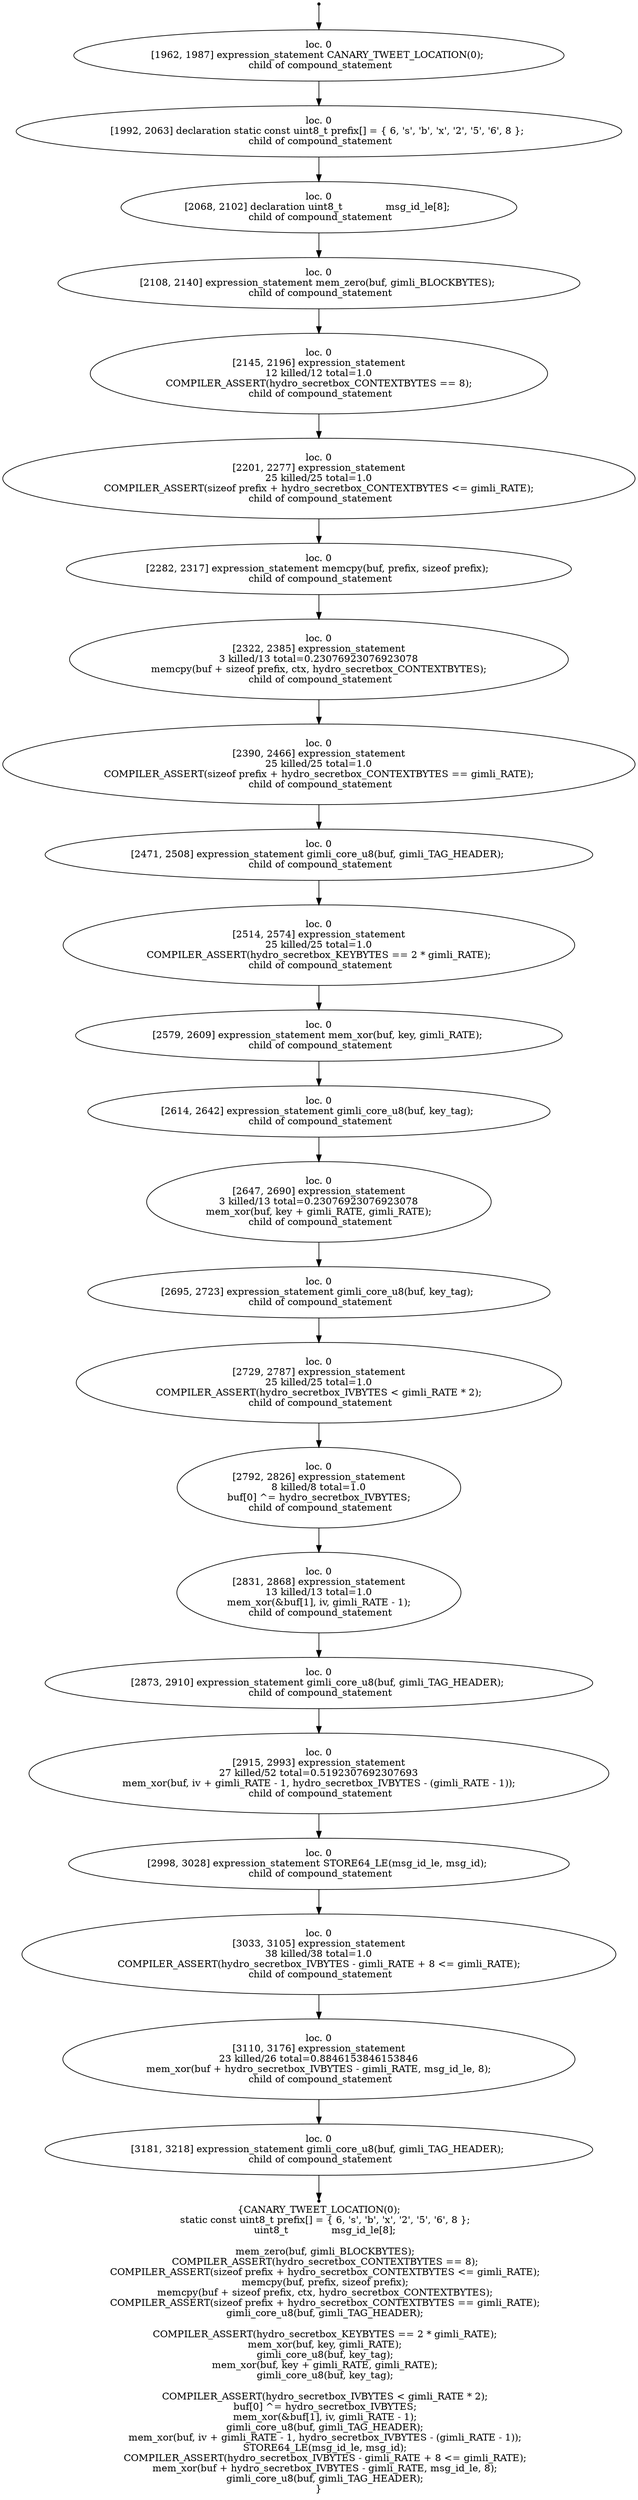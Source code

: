 digraph hydro_secretbox_setup_3 {
	initial [shape=point]
	initial -> "loc. 0
[1962, 1987] expression_statement CANARY_TWEET_LOCATION(0); 
 child of compound_statement"
	final [shape=point]
	"loc. 0
[3181, 3218] expression_statement gimli_core_u8(buf, gimli_TAG_HEADER); 
 child of compound_statement" -> final
	"loc. 0
[1962, 1987] expression_statement CANARY_TWEET_LOCATION(0); 
 child of compound_statement"
	"loc. 0
[1962, 1987] expression_statement CANARY_TWEET_LOCATION(0); 
 child of compound_statement" -> "loc. 0
[1992, 2063] declaration static const uint8_t prefix[] = { 6, 's', 'b', 'x', '2', '5', '6', 8 }; 
 child of compound_statement"
	"loc. 0
[1992, 2063] declaration static const uint8_t prefix[] = { 6, 's', 'b', 'x', '2', '5', '6', 8 }; 
 child of compound_statement"
	"loc. 0
[1992, 2063] declaration static const uint8_t prefix[] = { 6, 's', 'b', 'x', '2', '5', '6', 8 }; 
 child of compound_statement" -> "loc. 0
[2068, 2102] declaration uint8_t              msg_id_le[8]; 
 child of compound_statement"
	"loc. 0
[2068, 2102] declaration uint8_t              msg_id_le[8]; 
 child of compound_statement"
	"loc. 0
[2068, 2102] declaration uint8_t              msg_id_le[8]; 
 child of compound_statement" -> "loc. 0
[2108, 2140] expression_statement mem_zero(buf, gimli_BLOCKBYTES); 
 child of compound_statement"
	"loc. 0
[2108, 2140] expression_statement mem_zero(buf, gimli_BLOCKBYTES); 
 child of compound_statement"
	"loc. 0
[2108, 2140] expression_statement mem_zero(buf, gimli_BLOCKBYTES); 
 child of compound_statement" -> "loc. 0
[2145, 2196] expression_statement
12 killed/12 total=1.0
 COMPILER_ASSERT(hydro_secretbox_CONTEXTBYTES == 8); 
 child of compound_statement"
	"loc. 0
[2145, 2196] expression_statement
12 killed/12 total=1.0
 COMPILER_ASSERT(hydro_secretbox_CONTEXTBYTES == 8); 
 child of compound_statement"
	"loc. 0
[2145, 2196] expression_statement
12 killed/12 total=1.0
 COMPILER_ASSERT(hydro_secretbox_CONTEXTBYTES == 8); 
 child of compound_statement" -> "loc. 0
[2201, 2277] expression_statement
25 killed/25 total=1.0
 COMPILER_ASSERT(sizeof prefix + hydro_secretbox_CONTEXTBYTES <= gimli_RATE); 
 child of compound_statement"
	"loc. 0
[2201, 2277] expression_statement
25 killed/25 total=1.0
 COMPILER_ASSERT(sizeof prefix + hydro_secretbox_CONTEXTBYTES <= gimli_RATE); 
 child of compound_statement"
	"loc. 0
[2201, 2277] expression_statement
25 killed/25 total=1.0
 COMPILER_ASSERT(sizeof prefix + hydro_secretbox_CONTEXTBYTES <= gimli_RATE); 
 child of compound_statement" -> "loc. 0
[2282, 2317] expression_statement memcpy(buf, prefix, sizeof prefix); 
 child of compound_statement"
	"loc. 0
[2282, 2317] expression_statement memcpy(buf, prefix, sizeof prefix); 
 child of compound_statement"
	"loc. 0
[2282, 2317] expression_statement memcpy(buf, prefix, sizeof prefix); 
 child of compound_statement" -> "loc. 0
[2322, 2385] expression_statement
3 killed/13 total=0.23076923076923078
 memcpy(buf + sizeof prefix, ctx, hydro_secretbox_CONTEXTBYTES); 
 child of compound_statement"
	"loc. 0
[2322, 2385] expression_statement
3 killed/13 total=0.23076923076923078
 memcpy(buf + sizeof prefix, ctx, hydro_secretbox_CONTEXTBYTES); 
 child of compound_statement"
	"loc. 0
[2322, 2385] expression_statement
3 killed/13 total=0.23076923076923078
 memcpy(buf + sizeof prefix, ctx, hydro_secretbox_CONTEXTBYTES); 
 child of compound_statement" -> "loc. 0
[2390, 2466] expression_statement
25 killed/25 total=1.0
 COMPILER_ASSERT(sizeof prefix + hydro_secretbox_CONTEXTBYTES == gimli_RATE); 
 child of compound_statement"
	"loc. 0
[2390, 2466] expression_statement
25 killed/25 total=1.0
 COMPILER_ASSERT(sizeof prefix + hydro_secretbox_CONTEXTBYTES == gimli_RATE); 
 child of compound_statement"
	"loc. 0
[2390, 2466] expression_statement
25 killed/25 total=1.0
 COMPILER_ASSERT(sizeof prefix + hydro_secretbox_CONTEXTBYTES == gimli_RATE); 
 child of compound_statement" -> "loc. 0
[2471, 2508] expression_statement gimli_core_u8(buf, gimli_TAG_HEADER); 
 child of compound_statement"
	"loc. 0
[2471, 2508] expression_statement gimli_core_u8(buf, gimli_TAG_HEADER); 
 child of compound_statement"
	"loc. 0
[2471, 2508] expression_statement gimli_core_u8(buf, gimli_TAG_HEADER); 
 child of compound_statement" -> "loc. 0
[2514, 2574] expression_statement
25 killed/25 total=1.0
 COMPILER_ASSERT(hydro_secretbox_KEYBYTES == 2 * gimli_RATE); 
 child of compound_statement"
	"loc. 0
[2514, 2574] expression_statement
25 killed/25 total=1.0
 COMPILER_ASSERT(hydro_secretbox_KEYBYTES == 2 * gimli_RATE); 
 child of compound_statement"
	"loc. 0
[2514, 2574] expression_statement
25 killed/25 total=1.0
 COMPILER_ASSERT(hydro_secretbox_KEYBYTES == 2 * gimli_RATE); 
 child of compound_statement" -> "loc. 0
[2579, 2609] expression_statement mem_xor(buf, key, gimli_RATE); 
 child of compound_statement"
	"loc. 0
[2579, 2609] expression_statement mem_xor(buf, key, gimli_RATE); 
 child of compound_statement"
	"loc. 0
[2579, 2609] expression_statement mem_xor(buf, key, gimli_RATE); 
 child of compound_statement" -> "loc. 0
[2614, 2642] expression_statement gimli_core_u8(buf, key_tag); 
 child of compound_statement"
	"loc. 0
[2614, 2642] expression_statement gimli_core_u8(buf, key_tag); 
 child of compound_statement"
	"loc. 0
[2614, 2642] expression_statement gimli_core_u8(buf, key_tag); 
 child of compound_statement" -> "loc. 0
[2647, 2690] expression_statement
3 killed/13 total=0.23076923076923078
 mem_xor(buf, key + gimli_RATE, gimli_RATE); 
 child of compound_statement"
	"loc. 0
[2647, 2690] expression_statement
3 killed/13 total=0.23076923076923078
 mem_xor(buf, key + gimli_RATE, gimli_RATE); 
 child of compound_statement"
	"loc. 0
[2647, 2690] expression_statement
3 killed/13 total=0.23076923076923078
 mem_xor(buf, key + gimli_RATE, gimli_RATE); 
 child of compound_statement" -> "loc. 0
[2695, 2723] expression_statement gimli_core_u8(buf, key_tag); 
 child of compound_statement"
	"loc. 0
[2695, 2723] expression_statement gimli_core_u8(buf, key_tag); 
 child of compound_statement"
	"loc. 0
[2695, 2723] expression_statement gimli_core_u8(buf, key_tag); 
 child of compound_statement" -> "loc. 0
[2729, 2787] expression_statement
25 killed/25 total=1.0
 COMPILER_ASSERT(hydro_secretbox_IVBYTES < gimli_RATE * 2); 
 child of compound_statement"
	"loc. 0
[2729, 2787] expression_statement
25 killed/25 total=1.0
 COMPILER_ASSERT(hydro_secretbox_IVBYTES < gimli_RATE * 2); 
 child of compound_statement"
	"loc. 0
[2729, 2787] expression_statement
25 killed/25 total=1.0
 COMPILER_ASSERT(hydro_secretbox_IVBYTES < gimli_RATE * 2); 
 child of compound_statement" -> "loc. 0
[2792, 2826] expression_statement
8 killed/8 total=1.0
 buf[0] ^= hydro_secretbox_IVBYTES; 
 child of compound_statement"
	"loc. 0
[2792, 2826] expression_statement
8 killed/8 total=1.0
 buf[0] ^= hydro_secretbox_IVBYTES; 
 child of compound_statement"
	"loc. 0
[2792, 2826] expression_statement
8 killed/8 total=1.0
 buf[0] ^= hydro_secretbox_IVBYTES; 
 child of compound_statement" -> "loc. 0
[2831, 2868] expression_statement
13 killed/13 total=1.0
 mem_xor(&buf[1], iv, gimli_RATE - 1); 
 child of compound_statement"
	"loc. 0
[2831, 2868] expression_statement
13 killed/13 total=1.0
 mem_xor(&buf[1], iv, gimli_RATE - 1); 
 child of compound_statement"
	"loc. 0
[2831, 2868] expression_statement
13 killed/13 total=1.0
 mem_xor(&buf[1], iv, gimli_RATE - 1); 
 child of compound_statement" -> "loc. 0
[2873, 2910] expression_statement gimli_core_u8(buf, gimli_TAG_HEADER); 
 child of compound_statement"
	"loc. 0
[2873, 2910] expression_statement gimli_core_u8(buf, gimli_TAG_HEADER); 
 child of compound_statement"
	"loc. 0
[2873, 2910] expression_statement gimli_core_u8(buf, gimli_TAG_HEADER); 
 child of compound_statement" -> "loc. 0
[2915, 2993] expression_statement
27 killed/52 total=0.5192307692307693
 mem_xor(buf, iv + gimli_RATE - 1, hydro_secretbox_IVBYTES - (gimli_RATE - 1)); 
 child of compound_statement"
	"loc. 0
[2915, 2993] expression_statement
27 killed/52 total=0.5192307692307693
 mem_xor(buf, iv + gimli_RATE - 1, hydro_secretbox_IVBYTES - (gimli_RATE - 1)); 
 child of compound_statement"
	"loc. 0
[2915, 2993] expression_statement
27 killed/52 total=0.5192307692307693
 mem_xor(buf, iv + gimli_RATE - 1, hydro_secretbox_IVBYTES - (gimli_RATE - 1)); 
 child of compound_statement" -> "loc. 0
[2998, 3028] expression_statement STORE64_LE(msg_id_le, msg_id); 
 child of compound_statement"
	"loc. 0
[2998, 3028] expression_statement STORE64_LE(msg_id_le, msg_id); 
 child of compound_statement"
	"loc. 0
[2998, 3028] expression_statement STORE64_LE(msg_id_le, msg_id); 
 child of compound_statement" -> "loc. 0
[3033, 3105] expression_statement
38 killed/38 total=1.0
 COMPILER_ASSERT(hydro_secretbox_IVBYTES - gimli_RATE + 8 <= gimli_RATE); 
 child of compound_statement"
	"loc. 0
[3033, 3105] expression_statement
38 killed/38 total=1.0
 COMPILER_ASSERT(hydro_secretbox_IVBYTES - gimli_RATE + 8 <= gimli_RATE); 
 child of compound_statement"
	"loc. 0
[3033, 3105] expression_statement
38 killed/38 total=1.0
 COMPILER_ASSERT(hydro_secretbox_IVBYTES - gimli_RATE + 8 <= gimli_RATE); 
 child of compound_statement" -> "loc. 0
[3110, 3176] expression_statement
23 killed/26 total=0.8846153846153846
 mem_xor(buf + hydro_secretbox_IVBYTES - gimli_RATE, msg_id_le, 8); 
 child of compound_statement"
	"loc. 0
[3110, 3176] expression_statement
23 killed/26 total=0.8846153846153846
 mem_xor(buf + hydro_secretbox_IVBYTES - gimli_RATE, msg_id_le, 8); 
 child of compound_statement"
	"loc. 0
[3110, 3176] expression_statement
23 killed/26 total=0.8846153846153846
 mem_xor(buf + hydro_secretbox_IVBYTES - gimli_RATE, msg_id_le, 8); 
 child of compound_statement" -> "loc. 0
[3181, 3218] expression_statement gimli_core_u8(buf, gimli_TAG_HEADER); 
 child of compound_statement"
	"loc. 0
[3181, 3218] expression_statement gimli_core_u8(buf, gimli_TAG_HEADER); 
 child of compound_statement"
	label="{CANARY_TWEET_LOCATION(0);
    static const uint8_t prefix[] = { 6, 's', 'b', 'x', '2', '5', '6', 8 };
    uint8_t              msg_id_le[8];

    mem_zero(buf, gimli_BLOCKBYTES);
    COMPILER_ASSERT(hydro_secretbox_CONTEXTBYTES == 8);
    COMPILER_ASSERT(sizeof prefix + hydro_secretbox_CONTEXTBYTES <= gimli_RATE);
    memcpy(buf, prefix, sizeof prefix);
    memcpy(buf + sizeof prefix, ctx, hydro_secretbox_CONTEXTBYTES);
    COMPILER_ASSERT(sizeof prefix + hydro_secretbox_CONTEXTBYTES == gimli_RATE);
    gimli_core_u8(buf, gimli_TAG_HEADER);

    COMPILER_ASSERT(hydro_secretbox_KEYBYTES == 2 * gimli_RATE);
    mem_xor(buf, key, gimli_RATE);
    gimli_core_u8(buf, key_tag);
    mem_xor(buf, key + gimli_RATE, gimli_RATE);
    gimli_core_u8(buf, key_tag);

    COMPILER_ASSERT(hydro_secretbox_IVBYTES < gimli_RATE * 2);
    buf[0] ^= hydro_secretbox_IVBYTES;
    mem_xor(&buf[1], iv, gimli_RATE - 1);
    gimli_core_u8(buf, gimli_TAG_HEADER);
    mem_xor(buf, iv + gimli_RATE - 1, hydro_secretbox_IVBYTES - (gimli_RATE - 1));
    STORE64_LE(msg_id_le, msg_id);
    COMPILER_ASSERT(hydro_secretbox_IVBYTES - gimli_RATE + 8 <= gimli_RATE);
    mem_xor(buf + hydro_secretbox_IVBYTES - gimli_RATE, msg_id_le, 8);
    gimli_core_u8(buf, gimli_TAG_HEADER);
}"
}
